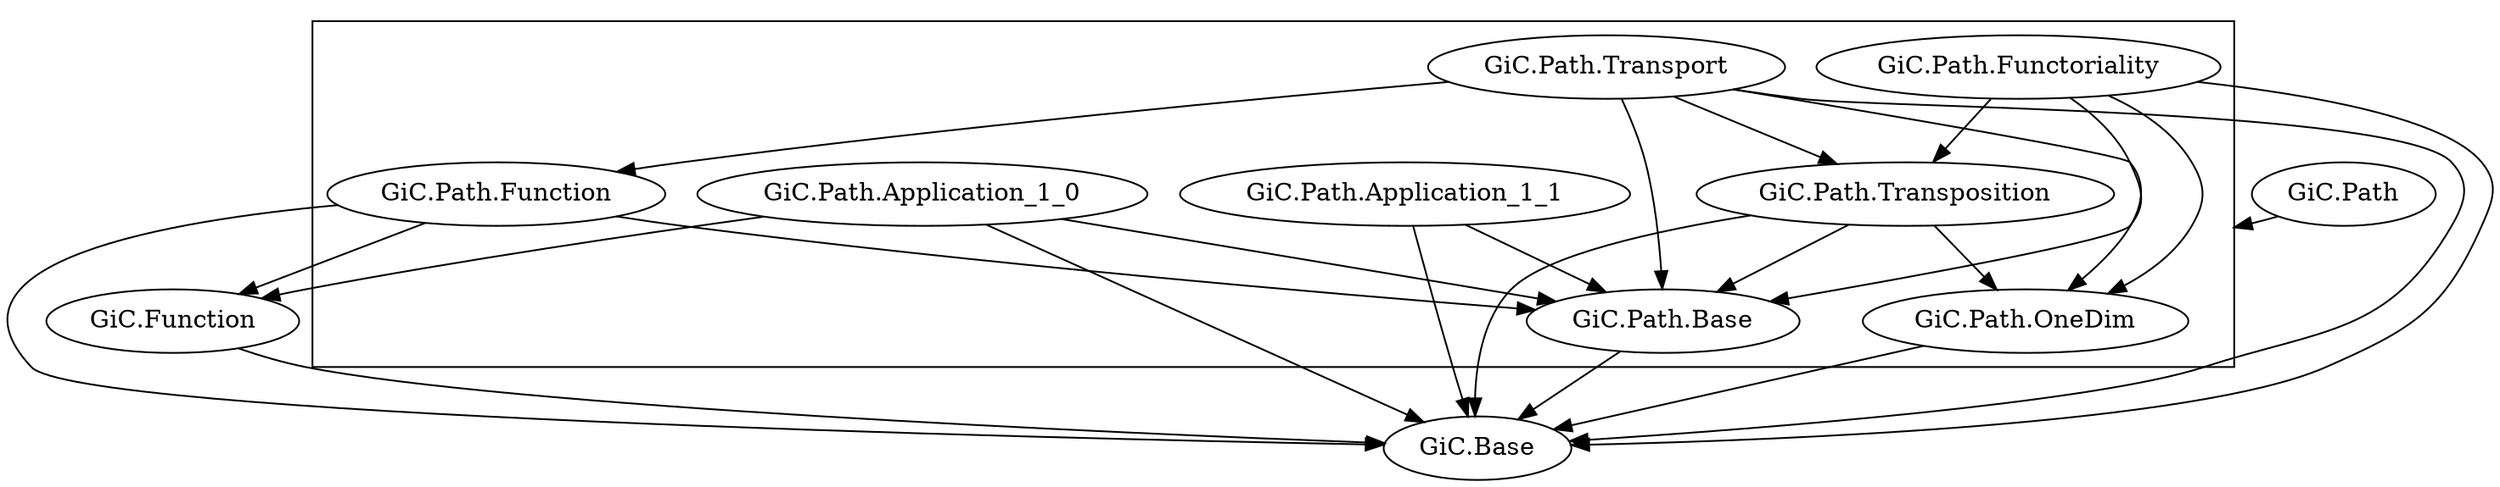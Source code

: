 digraph dependency_graph {
  compound = true;

  # GiC.Base

  # GiC.Function
  "GiC.Function" -> "GiC.Base";

  # GiC.Path.Base
  "GiC.Path.Base" -> "GiC.Base";

  # GiC.Path.Function
  "GiC.Path.Function" -> "GiC.Base";
  "GiC.Path.Function" -> "GiC.Function";
  "GiC.Path.Function" -> "GiC.Path.Base";

  # GiC.Path.OneDim
  "GiC.Path.OneDim" -> "GiC.Base";

  # GiC.Path.Transposition
  "GiC.Path.Transposition" -> "GiC.Base";
  "GiC.Path.Transposition" -> "GiC.Path.Base";
  "GiC.Path.Transposition" -> "GiC.Path.OneDim";

  # GiC.Path.Functoriality
  "GiC.Path.Functoriality" -> "GiC.Base";
  "GiC.Path.Functoriality" -> "GiC.Path.Base";
  "GiC.Path.Functoriality" -> "GiC.Path.OneDim";
  "GiC.Path.Functoriality" -> "GiC.Path.Transposition";

  # GiC.Path.Application_1_0
  "GiC.Path.Application_1_0" -> "GiC.Base";
  "GiC.Path.Application_1_0" -> "GiC.Function";
  "GiC.Path.Application_1_0" -> "GiC.Path.Base";

  # GiC.Path.Application_1_1
  "GiC.Path.Application_1_1" -> "GiC.Base";
  "GiC.Path.Application_1_1" -> "GiC.Path.Base";

  # GiC.Path.Transport
  "GiC.Path.Transport" -> "GiC.Base";
  "GiC.Path.Transport" -> "GiC.Path.Base";
  "GiC.Path.Transport" -> "GiC.Path.Function";
  "GiC.Path.Transport" -> "GiC.Path.OneDim";
  "GiC.Path.Transport" -> "GiC.Path.Transposition";

  # GiC.Path
  subgraph cluster_GiC_Path {
    "GiC.Path.Base";
    "GiC.Path.Function";
    "GiC.Path.OneDim";
    "GiC.Path.Transposition";
    "GiC.Path.Functoriality";
    "GiC.Path.Application_1_0";
    "GiC.Path.Application_1_1";
    "GiC.Path.Transport";
  }

  "GiC.Path" -> "GiC.Path.Base" [lhead = cluster_GiC_Path];
}

